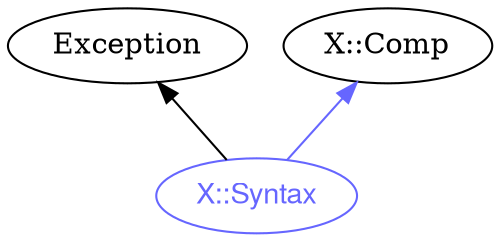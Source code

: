 digraph "perl6-type-graph" {
    rankdir=BT;
    splines=polyline;
    overlap=false; 
    // Types
    "X::Syntax" [color="#6666FF", fontcolor="#6666FF", href="/type/X::Syntax", fontname="FreeSans"];

    // Superclasses
    "X::Syntax" -> "Exception" [color="#000000"];

    // Roles
    "X::Syntax" -> "X::Comp" [color="#6666FF"];
}
